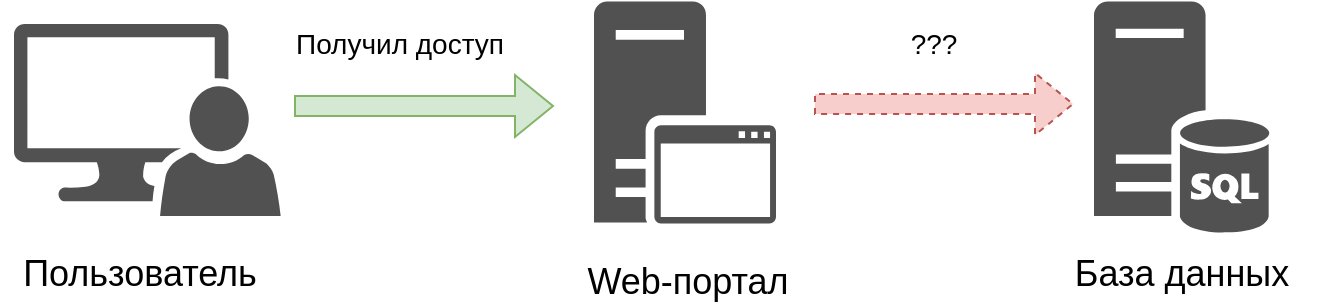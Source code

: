 <mxfile version="20.2.0" type="device"><diagram id="iRXCMBEpOklQuhaNvUSw" name="Страница 1"><mxGraphModel dx="2062" dy="1132" grid="1" gridSize="10" guides="1" tooltips="1" connect="1" arrows="1" fold="1" page="1" pageScale="1" pageWidth="827" pageHeight="1169" math="0" shadow="0"><root><mxCell id="0"/><mxCell id="1" parent="0"/><mxCell id="nnB46BA0r_Z94x2J1rp_-3" value="" style="sketch=0;pointerEvents=1;shadow=0;dashed=0;html=1;strokeColor=none;labelPosition=center;verticalLabelPosition=bottom;verticalAlign=top;align=center;fillColor=#515151;shape=mxgraph.mscae.system_center.admin_console" vertex="1" parent="1"><mxGeometry x="50" y="450" width="133.33" height="96" as="geometry"/></mxCell><mxCell id="nnB46BA0r_Z94x2J1rp_-5" value="" style="sketch=0;pointerEvents=1;shadow=0;dashed=0;html=1;strokeColor=none;labelPosition=center;verticalLabelPosition=bottom;verticalAlign=top;align=center;fillColor=#515151;shape=mxgraph.mscae.system_center.central_administration_site_sql" vertex="1" parent="1"><mxGeometry x="590" y="438.71" width="88" height="115.79" as="geometry"/></mxCell><mxCell id="nnB46BA0r_Z94x2J1rp_-6" value="" style="sketch=0;pointerEvents=1;shadow=0;dashed=0;html=1;strokeColor=none;labelPosition=center;verticalLabelPosition=bottom;verticalAlign=top;align=center;fillColor=#515151;shape=mxgraph.mscae.system_center.secondary_site" vertex="1" parent="1"><mxGeometry x="340" y="438.71" width="91" height="110.98" as="geometry"/></mxCell><mxCell id="nnB46BA0r_Z94x2J1rp_-7" value="Пользователь" style="text;html=1;strokeColor=none;fillColor=none;align=center;verticalAlign=middle;whiteSpace=wrap;rounded=0;fontSize=18;" vertex="1" parent="1"><mxGeometry x="43.33" y="565" width="140" height="20" as="geometry"/></mxCell><mxCell id="nnB46BA0r_Z94x2J1rp_-8" value="База данных" style="text;html=1;strokeColor=none;fillColor=none;align=center;verticalAlign=middle;whiteSpace=wrap;rounded=0;fontSize=18;" vertex="1" parent="1"><mxGeometry x="564" y="565" width="140" height="20" as="geometry"/></mxCell><mxCell id="nnB46BA0r_Z94x2J1rp_-9" value="Web-портал" style="text;html=1;strokeColor=none;fillColor=none;align=center;verticalAlign=middle;whiteSpace=wrap;rounded=0;fontSize=18;" vertex="1" parent="1"><mxGeometry x="317" y="569" width="140" height="20" as="geometry"/></mxCell><mxCell id="nnB46BA0r_Z94x2J1rp_-10" value="" style="shape=flexArrow;endArrow=classic;html=1;rounded=0;fontSize=18;fillColor=#d5e8d4;strokeColor=#82b366;" edge="1" parent="1"><mxGeometry width="50" height="50" relative="1" as="geometry"><mxPoint x="190" y="491" as="sourcePoint"/><mxPoint x="320" y="491" as="targetPoint"/></mxGeometry></mxCell><mxCell id="nnB46BA0r_Z94x2J1rp_-11" value="Получил доступ" style="text;html=1;strokeColor=none;fillColor=none;align=center;verticalAlign=middle;whiteSpace=wrap;rounded=0;fontSize=14;" vertex="1" parent="1"><mxGeometry x="168" y="445" width="150" height="30" as="geometry"/></mxCell><mxCell id="nnB46BA0r_Z94x2J1rp_-12" value="" style="shape=flexArrow;endArrow=classic;html=1;rounded=0;fontSize=18;dashed=1;fillColor=#f8cecc;strokeColor=#b85450;" edge="1" parent="1"><mxGeometry width="50" height="50" relative="1" as="geometry"><mxPoint x="450" y="490" as="sourcePoint"/><mxPoint x="580" y="490" as="targetPoint"/></mxGeometry></mxCell><mxCell id="nnB46BA0r_Z94x2J1rp_-13" value="???" style="text;html=1;strokeColor=none;fillColor=none;align=center;verticalAlign=middle;whiteSpace=wrap;rounded=0;fontSize=14;" vertex="1" parent="1"><mxGeometry x="480" y="445" width="60" height="30" as="geometry"/></mxCell></root></mxGraphModel></diagram></mxfile>